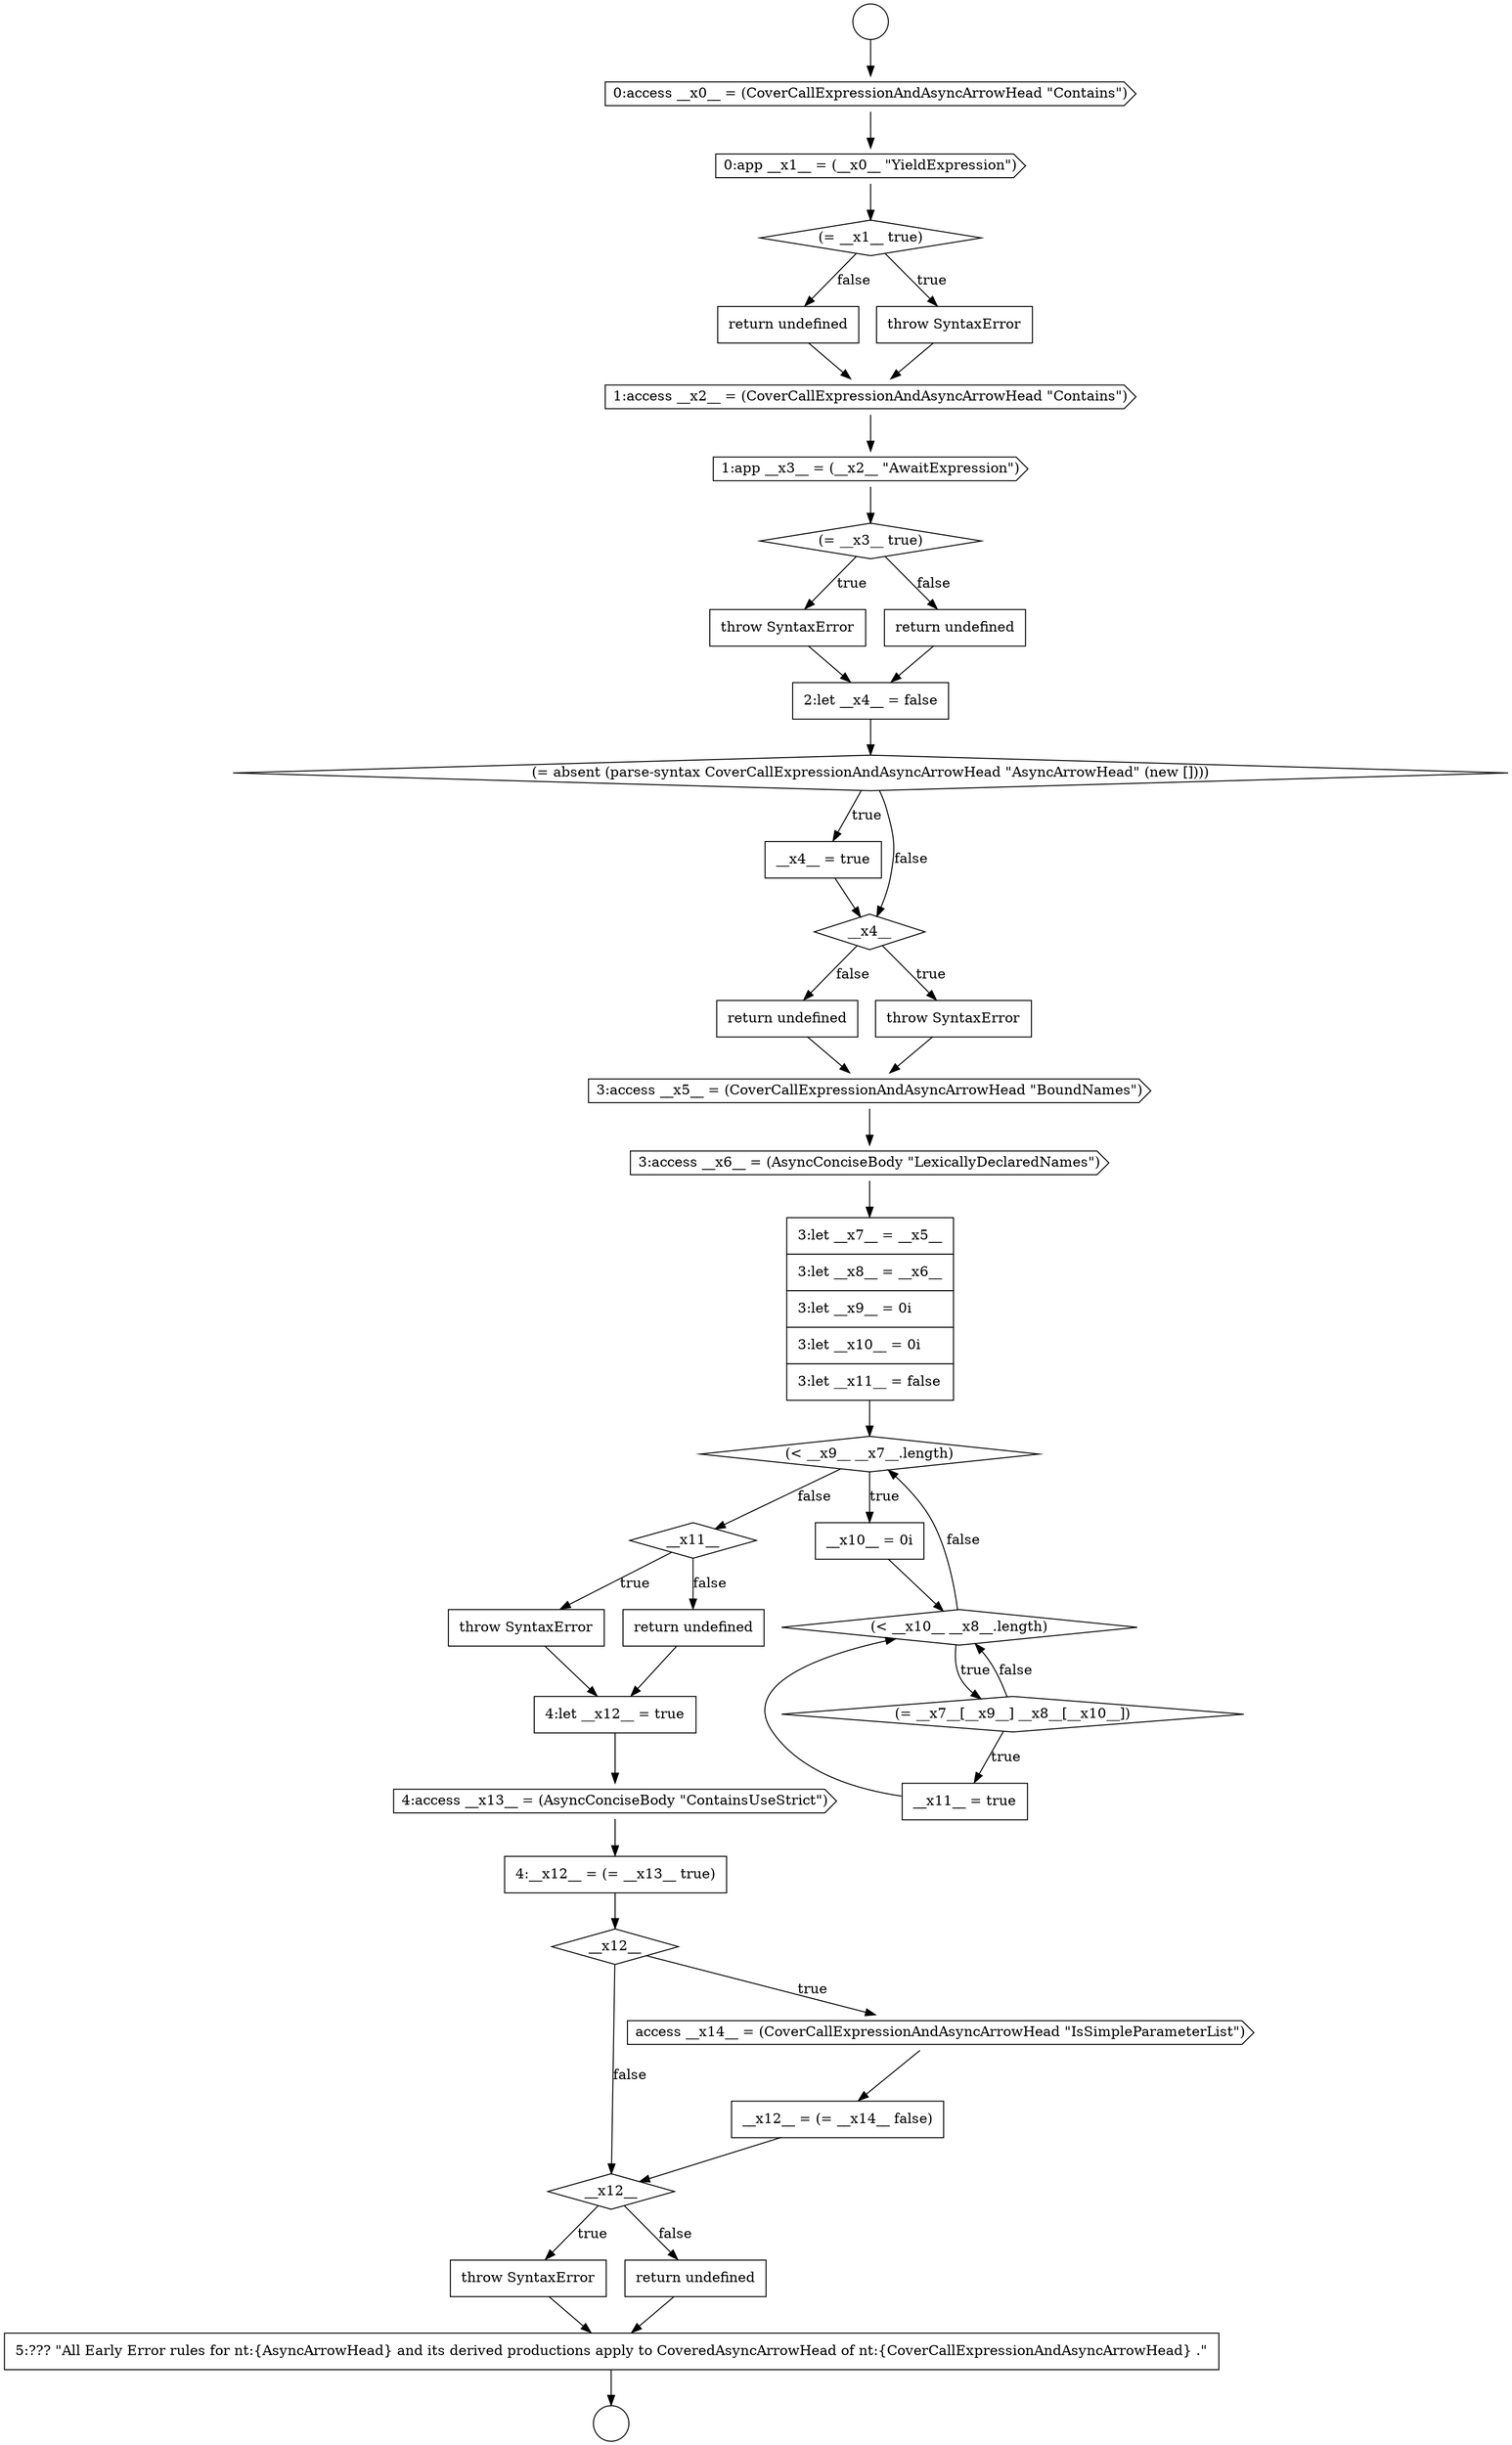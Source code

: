 digraph {
  node21499 [shape=none, margin=0, label=<<font color="black">
    <table border="0" cellborder="1" cellspacing="0" cellpadding="10">
      <tr><td align="left">throw SyntaxError</td></tr>
    </table>
  </font>> color="black" fillcolor="white" style=filled]
  node21482 [shape=none, margin=0, label=<<font color="black">
    <table border="0" cellborder="1" cellspacing="0" cellpadding="10">
      <tr><td align="left">throw SyntaxError</td></tr>
    </table>
  </font>> color="black" fillcolor="white" style=filled]
  node21503 [shape=none, margin=0, label=<<font color="black">
    <table border="0" cellborder="1" cellspacing="0" cellpadding="10">
      <tr><td align="left">4:__x12__ = (= __x13__ true)</td></tr>
    </table>
  </font>> color="black" fillcolor="white" style=filled]
  node21491 [shape=cds, label=<<font color="black">3:access __x6__ = (AsyncConciseBody &quot;LexicallyDeclaredNames&quot;)</font>> color="black" fillcolor="white" style=filled]
  node21498 [shape=diamond, label=<<font color="black">__x11__</font>> color="black" fillcolor="white" style=filled]
  node21480 [shape=cds, label=<<font color="black">1:app __x3__ = (__x2__ &quot;AwaitExpression&quot;)</font>> color="black" fillcolor="white" style=filled]
  node21492 [shape=none, margin=0, label=<<font color="black">
    <table border="0" cellborder="1" cellspacing="0" cellpadding="10">
      <tr><td align="left">3:let __x7__ = __x5__</td></tr>
      <tr><td align="left">3:let __x8__ = __x6__</td></tr>
      <tr><td align="left">3:let __x9__ = 0i</td></tr>
      <tr><td align="left">3:let __x10__ = 0i</td></tr>
      <tr><td align="left">3:let __x11__ = false</td></tr>
    </table>
  </font>> color="black" fillcolor="white" style=filled]
  node21485 [shape=diamond, label=<<font color="black">(= absent (parse-syntax CoverCallExpressionAndAsyncArrowHead &quot;AsyncArrowHead&quot; (new [])))</font>> color="black" fillcolor="white" style=filled]
  node21497 [shape=none, margin=0, label=<<font color="black">
    <table border="0" cellborder="1" cellspacing="0" cellpadding="10">
      <tr><td align="left">__x11__ = true</td></tr>
    </table>
  </font>> color="black" fillcolor="white" style=filled]
  node21484 [shape=none, margin=0, label=<<font color="black">
    <table border="0" cellborder="1" cellspacing="0" cellpadding="10">
      <tr><td align="left">2:let __x4__ = false</td></tr>
    </table>
  </font>> color="black" fillcolor="white" style=filled]
  node21493 [shape=diamond, label=<<font color="black">(&lt; __x9__ __x7__.length)</font>> color="black" fillcolor="white" style=filled]
  node21489 [shape=none, margin=0, label=<<font color="black">
    <table border="0" cellborder="1" cellspacing="0" cellpadding="10">
      <tr><td align="left">return undefined</td></tr>
    </table>
  </font>> color="black" fillcolor="white" style=filled]
  node21474 [shape=cds, label=<<font color="black">0:access __x0__ = (CoverCallExpressionAndAsyncArrowHead &quot;Contains&quot;)</font>> color="black" fillcolor="white" style=filled]
  node21501 [shape=none, margin=0, label=<<font color="black">
    <table border="0" cellborder="1" cellspacing="0" cellpadding="10">
      <tr><td align="left">4:let __x12__ = true</td></tr>
    </table>
  </font>> color="black" fillcolor="white" style=filled]
  node21496 [shape=diamond, label=<<font color="black">(= __x7__[__x9__] __x8__[__x10__])</font>> color="black" fillcolor="white" style=filled]
  node21483 [shape=none, margin=0, label=<<font color="black">
    <table border="0" cellborder="1" cellspacing="0" cellpadding="10">
      <tr><td align="left">return undefined</td></tr>
    </table>
  </font>> color="black" fillcolor="white" style=filled]
  node21478 [shape=none, margin=0, label=<<font color="black">
    <table border="0" cellborder="1" cellspacing="0" cellpadding="10">
      <tr><td align="left">return undefined</td></tr>
    </table>
  </font>> color="black" fillcolor="white" style=filled]
  node21486 [shape=none, margin=0, label=<<font color="black">
    <table border="0" cellborder="1" cellspacing="0" cellpadding="10">
      <tr><td align="left">__x4__ = true</td></tr>
    </table>
  </font>> color="black" fillcolor="white" style=filled]
  node21506 [shape=none, margin=0, label=<<font color="black">
    <table border="0" cellborder="1" cellspacing="0" cellpadding="10">
      <tr><td align="left">__x12__ = (= __x14__ false)</td></tr>
    </table>
  </font>> color="black" fillcolor="white" style=filled]
  node21479 [shape=cds, label=<<font color="black">1:access __x2__ = (CoverCallExpressionAndAsyncArrowHead &quot;Contains&quot;)</font>> color="black" fillcolor="white" style=filled]
  node21494 [shape=none, margin=0, label=<<font color="black">
    <table border="0" cellborder="1" cellspacing="0" cellpadding="10">
      <tr><td align="left">__x10__ = 0i</td></tr>
    </table>
  </font>> color="black" fillcolor="white" style=filled]
  node21476 [shape=diamond, label=<<font color="black">(= __x1__ true)</font>> color="black" fillcolor="white" style=filled]
  node21510 [shape=none, margin=0, label=<<font color="black">
    <table border="0" cellborder="1" cellspacing="0" cellpadding="10">
      <tr><td align="left">5:??? &quot;All Early Error rules for nt:{AsyncArrowHead} and its derived productions apply to CoveredAsyncArrowHead of nt:{CoverCallExpressionAndAsyncArrowHead} .&quot;</td></tr>
    </table>
  </font>> color="black" fillcolor="white" style=filled]
  node21507 [shape=diamond, label=<<font color="black">__x12__</font>> color="black" fillcolor="white" style=filled]
  node21477 [shape=none, margin=0, label=<<font color="black">
    <table border="0" cellborder="1" cellspacing="0" cellpadding="10">
      <tr><td align="left">throw SyntaxError</td></tr>
    </table>
  </font>> color="black" fillcolor="white" style=filled]
  node21502 [shape=cds, label=<<font color="black">4:access __x13__ = (AsyncConciseBody &quot;ContainsUseStrict&quot;)</font>> color="black" fillcolor="white" style=filled]
  node21473 [shape=circle label=" " color="black" fillcolor="white" style=filled]
  node21495 [shape=diamond, label=<<font color="black">(&lt; __x10__ __x8__.length)</font>> color="black" fillcolor="white" style=filled]
  node21508 [shape=none, margin=0, label=<<font color="black">
    <table border="0" cellborder="1" cellspacing="0" cellpadding="10">
      <tr><td align="left">throw SyntaxError</td></tr>
    </table>
  </font>> color="black" fillcolor="white" style=filled]
  node21488 [shape=none, margin=0, label=<<font color="black">
    <table border="0" cellborder="1" cellspacing="0" cellpadding="10">
      <tr><td align="left">throw SyntaxError</td></tr>
    </table>
  </font>> color="black" fillcolor="white" style=filled]
  node21505 [shape=cds, label=<<font color="black">access __x14__ = (CoverCallExpressionAndAsyncArrowHead &quot;IsSimpleParameterList&quot;)</font>> color="black" fillcolor="white" style=filled]
  node21504 [shape=diamond, label=<<font color="black">__x12__</font>> color="black" fillcolor="white" style=filled]
  node21487 [shape=diamond, label=<<font color="black">__x4__</font>> color="black" fillcolor="white" style=filled]
  node21481 [shape=diamond, label=<<font color="black">(= __x3__ true)</font>> color="black" fillcolor="white" style=filled]
  node21472 [shape=circle label=" " color="black" fillcolor="white" style=filled]
  node21475 [shape=cds, label=<<font color="black">0:app __x1__ = (__x0__ &quot;YieldExpression&quot;)</font>> color="black" fillcolor="white" style=filled]
  node21509 [shape=none, margin=0, label=<<font color="black">
    <table border="0" cellborder="1" cellspacing="0" cellpadding="10">
      <tr><td align="left">return undefined</td></tr>
    </table>
  </font>> color="black" fillcolor="white" style=filled]
  node21500 [shape=none, margin=0, label=<<font color="black">
    <table border="0" cellborder="1" cellspacing="0" cellpadding="10">
      <tr><td align="left">return undefined</td></tr>
    </table>
  </font>> color="black" fillcolor="white" style=filled]
  node21490 [shape=cds, label=<<font color="black">3:access __x5__ = (CoverCallExpressionAndAsyncArrowHead &quot;BoundNames&quot;)</font>> color="black" fillcolor="white" style=filled]
  node21499 -> node21501 [ color="black"]
  node21492 -> node21493 [ color="black"]
  node21485 -> node21486 [label=<<font color="black">true</font>> color="black"]
  node21485 -> node21487 [label=<<font color="black">false</font>> color="black"]
  node21475 -> node21476 [ color="black"]
  node21477 -> node21479 [ color="black"]
  node21497 -> node21495 [ color="black"]
  node21504 -> node21505 [label=<<font color="black">true</font>> color="black"]
  node21504 -> node21507 [label=<<font color="black">false</font>> color="black"]
  node21478 -> node21479 [ color="black"]
  node21507 -> node21508 [label=<<font color="black">true</font>> color="black"]
  node21507 -> node21509 [label=<<font color="black">false</font>> color="black"]
  node21486 -> node21487 [ color="black"]
  node21501 -> node21502 [ color="black"]
  node21508 -> node21510 [ color="black"]
  node21500 -> node21501 [ color="black"]
  node21480 -> node21481 [ color="black"]
  node21484 -> node21485 [ color="black"]
  node21474 -> node21475 [ color="black"]
  node21493 -> node21494 [label=<<font color="black">true</font>> color="black"]
  node21493 -> node21498 [label=<<font color="black">false</font>> color="black"]
  node21487 -> node21488 [label=<<font color="black">true</font>> color="black"]
  node21487 -> node21489 [label=<<font color="black">false</font>> color="black"]
  node21483 -> node21484 [ color="black"]
  node21482 -> node21484 [ color="black"]
  node21505 -> node21506 [ color="black"]
  node21476 -> node21477 [label=<<font color="black">true</font>> color="black"]
  node21476 -> node21478 [label=<<font color="black">false</font>> color="black"]
  node21503 -> node21504 [ color="black"]
  node21495 -> node21496 [label=<<font color="black">true</font>> color="black"]
  node21495 -> node21493 [label=<<font color="black">false</font>> color="black"]
  node21491 -> node21492 [ color="black"]
  node21488 -> node21490 [ color="black"]
  node21502 -> node21503 [ color="black"]
  node21490 -> node21491 [ color="black"]
  node21494 -> node21495 [ color="black"]
  node21509 -> node21510 [ color="black"]
  node21510 -> node21473 [ color="black"]
  node21479 -> node21480 [ color="black"]
  node21496 -> node21497 [label=<<font color="black">true</font>> color="black"]
  node21496 -> node21495 [label=<<font color="black">false</font>> color="black"]
  node21489 -> node21490 [ color="black"]
  node21506 -> node21507 [ color="black"]
  node21481 -> node21482 [label=<<font color="black">true</font>> color="black"]
  node21481 -> node21483 [label=<<font color="black">false</font>> color="black"]
  node21472 -> node21474 [ color="black"]
  node21498 -> node21499 [label=<<font color="black">true</font>> color="black"]
  node21498 -> node21500 [label=<<font color="black">false</font>> color="black"]
}
